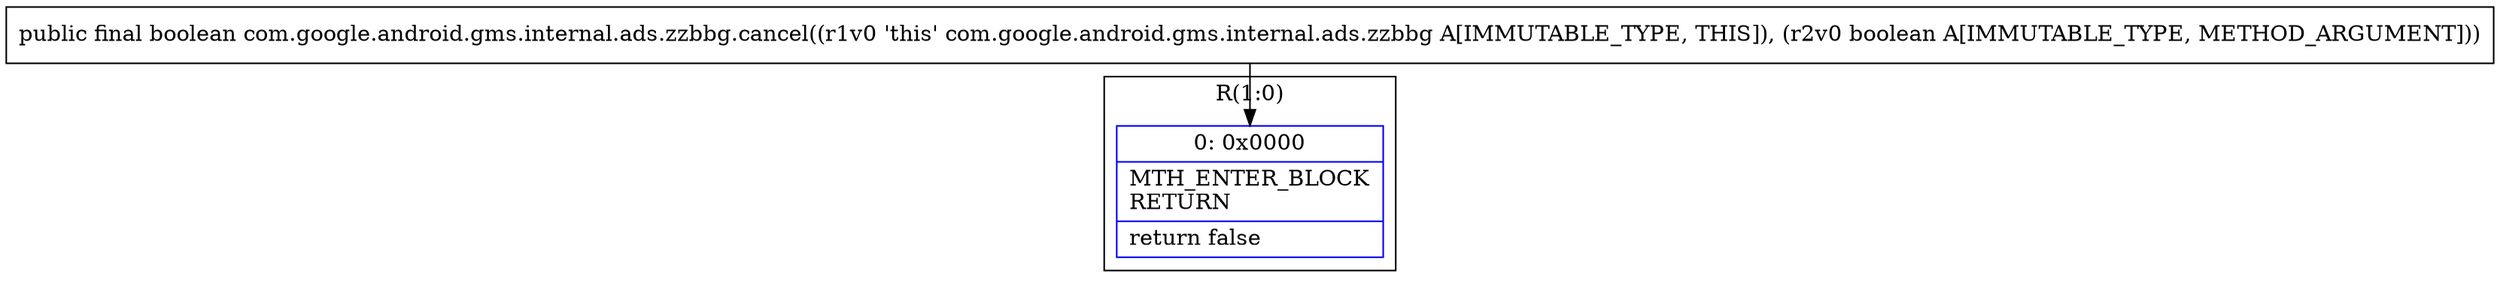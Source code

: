digraph "CFG forcom.google.android.gms.internal.ads.zzbbg.cancel(Z)Z" {
subgraph cluster_Region_761146168 {
label = "R(1:0)";
node [shape=record,color=blue];
Node_0 [shape=record,label="{0\:\ 0x0000|MTH_ENTER_BLOCK\lRETURN\l|return false\l}"];
}
MethodNode[shape=record,label="{public final boolean com.google.android.gms.internal.ads.zzbbg.cancel((r1v0 'this' com.google.android.gms.internal.ads.zzbbg A[IMMUTABLE_TYPE, THIS]), (r2v0 boolean A[IMMUTABLE_TYPE, METHOD_ARGUMENT])) }"];
MethodNode -> Node_0;
}

